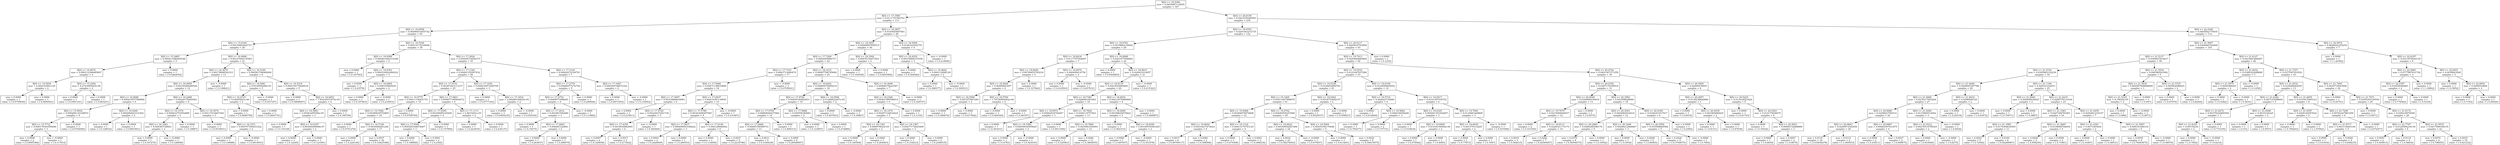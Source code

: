 digraph Tree {
0 [label="X[0] <= 18.5396\nmse = 0.0654987118595\nsamples = 347", shape="box"] ;
1 [label="X[0] <= 17.3580\nmse = 0.0111751562701\nsamples = 113", shape="box"] ;
0 -> 1 ;
2 [label="X[0] <= 16.6558\nmse = 0.00496933055742\nsamples = 65", shape="box"] ;
1 -> 2 ;
3 [label="X[0] <= 15.6164\nmse = 0.00159483825727\nsamples = 26", shape="box"] ;
2 -> 3 ;
4 [label="X[0] <= 15.3885\nmse = 0.000411986405548\nsamples = 5", shape="box"] ;
3 -> 4 ;
5 [label="X[0] <= 14.9474\nmse = 0.000112384685807\nsamples = 4", shape="box"] ;
4 -> 5 ;
6 [label="X[0] <= 14.5038\nmse = 2.494103481e-05\nsamples = 2", shape="box"] ;
5 -> 6 ;
7 [label="mse = 0.0000\nsamples = 1\nvalue = [ 0.0759659]", shape="box"] ;
6 -> 7 ;
8 [label="mse = 0.0000\nsamples = 1\nvalue = [ 0.0859541]", shape="box"] ;
6 -> 8 ;
9 [label="X[0] <= 15.1604\nmse = 4.2743495025e-06\nsamples = 2", shape="box"] ;
5 -> 9 ;
10 [label="mse = 0.0000\nsamples = 1\nvalue = [ 0.0591161]", shape="box"] ;
9 -> 10 ;
11 [label="mse = 0.0000\nsamples = 1\nvalue = [ 0.063251]", shape="box"] ;
9 -> 11 ;
12 [label="mse = 0.0000\nsamples = 1\nvalue = [ 0.0262054]", shape="box"] ;
4 -> 12 ;
13 [label="X[0] <= 16.4068\nmse = 0.00147920135583\nsamples = 21", shape="box"] ;
3 -> 13 ;
14 [label="X[0] <= 16.3679\nmse = 0.00178848542333\nsamples = 13", shape="box"] ;
13 -> 14 ;
15 [label="X[0] <= 16.0659\nmse = 0.00150209289526\nsamples = 12", shape="box"] ;
14 -> 15 ;
16 [label="X[0] <= 16.0096\nmse = 0.000410557586886\nsamples = 6", shape="box"] ;
15 -> 16 ;
17 [label="X[0] <= 15.9502\nmse = 0.000294116166872\nsamples = 4", shape="box"] ;
16 -> 17 ;
18 [label="X[0] <= 15.7712\nmse = 0.000179383558496\nsamples = 3", shape="box"] ;
17 -> 18 ;
19 [label="mse = 0.0000\nsamples = 2\nvalue = [ 0.0905384]", shape="box"] ;
18 -> 19 ;
20 [label="mse = -0.0000\nsamples = 1\nvalue = [ 0.117814]", shape="box"] ;
18 -> 20 ;
21 [label="mse = 0.0000\nsamples = 1\nvalue = [ 0.0704569]", shape="box"] ;
17 -> 21 ;
22 [label="X[0] <= 16.0246\nmse = 0.000490443101402\nsamples = 2", shape="box"] ;
16 -> 22 ;
23 [label="mse = 0.0000\nsamples = 1\nvalue = [ 0.129632]", shape="box"] ;
22 -> 23 ;
24 [label="mse = 0.0000\nsamples = 1\nvalue = [ 0.0853401]", shape="box"] ;
22 -> 24 ;
25 [label="X[0] <= 16.2498\nmse = 0.00220178405481\nsamples = 6", shape="box"] ;
15 -> 25 ;
26 [label="X[0] <= 16.1574\nmse = 0.000632753552889\nsamples = 3", shape="box"] ;
25 -> 26 ;
27 [label="X[0] <= 16.1063\nmse = 0.000383728921\nsamples = 2", shape="box"] ;
26 -> 27 ;
28 [label="mse = 0.0000\nsamples = 1\nvalue = [ 0.167274]", shape="box"] ;
27 -> 28 ;
29 [label="mse = -0.0000\nsamples = 1\nvalue = [ 0.128096]", shape="box"] ;
27 -> 29 ;
30 [label="mse = 0.0000\nsamples = 1\nvalue = [ 0.18887]", shape="box"] ;
26 -> 30 ;
31 [label="X[0] <= 16.3074\nmse = 0.00117416607446\nsamples = 3", shape="box"] ;
25 -> 31 ;
32 [label="mse = 0.0000\nsamples = 1\nvalue = [ 0.0518631]", shape="box"] ;
31 -> 32 ;
33 [label="X[0] <= 16.3371\nmse = 0.000707365833322\nsamples = 2", shape="box"] ;
31 -> 33 ;
34 [label="mse = 0.0000\nsamples = 1\nvalue = [ 0.134688]", shape="box"] ;
33 -> 34 ;
35 [label="mse = -0.0000\nsamples = 1\nvalue = [ 0.0814953]", shape="box"] ;
33 -> 35 ;
36 [label="mse = -0.0000\nsamples = 1\nvalue = [ 0.186621]", shape="box"] ;
14 -> 36 ;
37 [label="X[0] <= 16.5180\nmse = 0.000581706968206\nsamples = 8", shape="box"] ;
13 -> 37 ;
38 [label="X[0] <= 16.5081\nmse = 2.37014958289e-05\nsamples = 3", shape="box"] ;
37 -> 38 ;
39 [label="X[0] <= 16.4725\nmse = 5.04945841e-06\nsamples = 2", shape="box"] ;
38 -> 39 ;
40 [label="mse = 0.0000\nsamples = 1\nvalue = [ 0.0646759]", shape="box"] ;
39 -> 40 ;
41 [label="mse = 0.0000\nsamples = 1\nvalue = [ 0.0691701]", shape="box"] ;
39 -> 41 ;
42 [label="mse = -0.0000\nsamples = 1\nvalue = [ 0.057357]", shape="box"] ;
38 -> 42 ;
43 [label="X[0] <= 16.5319\nmse = 0.000154175648534\nsamples = 5", shape="box"] ;
37 -> 43 ;
44 [label="mse = 0.0000\nsamples = 1\nvalue = [ 0.0896907]", shape="box"] ;
43 -> 44 ;
45 [label="X[0] <= 16.6453\nmse = 7.83432031875e-05\nsamples = 4", shape="box"] ;
43 -> 45 ;
46 [label="X[0] <= 16.5883\nmse = 3.05463295556e-05\nsamples = 3", shape="box"] ;
45 -> 46 ;
47 [label="mse = 0.0000\nsamples = 1\nvalue = [ 0.110129]", shape="box"] ;
46 -> 47 ;
48 [label="X[0] <= 16.6357\nmse = 4.89300249998e-07\nsamples = 2", shape="box"] ;
46 -> 48 ;
49 [label="mse = 0.0000\nsamples = 1\nvalue = [ 0.12249]", shape="box"] ;
48 -> 49 ;
50 [label="mse = 0.0000\nsamples = 1\nvalue = [ 0.121091]", shape="box"] ;
48 -> 50 ;
51 [label="mse = 0.0000\nsamples = 1\nvalue = [ 0.100709]", shape="box"] ;
45 -> 51 ;
52 [label="X[0] <= 16.7036\nmse = 0.00514175239048\nsamples = 39", shape="box"] ;
2 -> 52 ;
53 [label="X[0] <= 16.6589\nmse = 0.000461466314188\nsamples = 4", shape="box"] ;
52 -> 53 ;
54 [label="mse = 0.0000\nsamples = 1\nvalue = [ 0.187593]", shape="box"] ;
53 -> 54 ;
55 [label="X[0] <= 16.6763\nmse = 0.000316822484222\nsamples = 3", shape="box"] ;
53 -> 55 ;
56 [label="mse = 0.0000\nsamples = 1\nvalue = [ 0.23578]", shape="box"] ;
55 -> 56 ;
57 [label="X[0] <= 16.6965\nmse = 0.000335805625\nsamples = 2", shape="box"] ;
55 -> 57 ;
58 [label="mse = 0.0000\nsamples = 1\nvalue = [ 0.197003]", shape="box"] ;
57 -> 58 ;
59 [label="mse = -0.0000\nsamples = 1\nvalue = [ 0.233653]", shape="box"] ;
57 -> 59 ;
60 [label="X[0] <= 17.2024\nmse = 0.00544515656375\nsamples = 35", shape="box"] ;
52 -> 60 ;
61 [label="X[0] <= 17.1344\nmse = 0.00491352567432\nsamples = 28", shape="box"] ;
60 -> 61 ;
62 [label="X[0] <= 17.0152\nmse = 0.00387443111237\nsamples = 25", shape="box"] ;
61 -> 62 ;
63 [label="X[0] <= 16.9775\nmse = 0.00411100451751\nsamples = 19", shape="box"] ;
62 -> 63 ;
64 [label="X[0] <= 16.7082\nmse = 0.00389630752805\nsamples = 18", shape="box"] ;
63 -> 64 ;
65 [label="mse = 0.0000\nsamples = 1\nvalue = [ 0.0751276]", shape="box"] ;
64 -> 65 ;
66 [label="X[0] <= 16.7128\nmse = 0.0036486201246\nsamples = 17", shape="box"] ;
64 -> 66 ;
67 [label="mse = 0.0000\nsamples = 1\nvalue = [ 0.224144]", shape="box"] ;
66 -> 67 ;
68 [label="mse = 0.0037\nsamples = 16\nvalue = [ 0.16425386]", shape="box"] ;
66 -> 68 ;
69 [label="mse = 0.0000\nsamples = 1\nvalue = [ 0.0708765]", shape="box"] ;
63 -> 69 ;
70 [label="X[0] <= 17.0821\nmse = 0.000877189404472\nsamples = 6", shape="box"] ;
62 -> 70 ;
71 [label="X[0] <= 17.0585\nmse = 0.00109485145269\nsamples = 4", shape="box"] ;
70 -> 71 ;
72 [label="X[0] <= 17.0500\nmse = 0.000520164874667\nsamples = 3", shape="box"] ;
71 -> 72 ;
73 [label="mse = 0.0000\nsamples = 1\nvalue = [ 0.188848]", shape="box"] ;
72 -> 73 ;
74 [label="mse = 0.0001\nsamples = 2\nvalue = [ 0.2344]", shape="box"] ;
72 -> 74 ;
75 [label="mse = 0.0000\nsamples = 1\nvalue = [ 0.157909]", shape="box"] ;
71 -> 75 ;
76 [label="X[0] <= 17.1113\nmse = 2.8633201e-05\nsamples = 2", shape="box"] ;
70 -> 76 ;
77 [label="mse = 0.0000\nsamples = 1\nvalue = [ 0.223435]", shape="box"] ;
76 -> 77 ;
78 [label="mse = 0.0000\nsamples = 1\nvalue = [ 0.234137]", shape="box"] ;
76 -> 78 ;
79 [label="X[0] <= 17.1652\nmse = 0.000416871649709\nsamples = 3", shape="box"] ;
61 -> 79 ;
80 [label="mse = 0.0000\nsamples = 1\nvalue = [ 0.0777163]", shape="box"] ;
79 -> 80 ;
81 [label="X[0] <= 17.1819\nmse = 2.68298100625e-05\nsamples = 2", shape="box"] ;
79 -> 81 ;
82 [label="mse = 0.0000\nsamples = 1\nvalue = [ 0.0405235]", shape="box"] ;
81 -> 82 ;
83 [label="mse = -0.0000\nsamples = 1\nvalue = [ 0.030164]", shape="box"] ;
81 -> 83 ;
84 [label="X[0] <= 17.3124\nmse = 0.00624272104701\nsamples = 7", shape="box"] ;
60 -> 84 ;
85 [label="X[0] <= 17.2779\nmse = 0.00480977272744\nsamples = 5", shape="box"] ;
84 -> 85 ;
86 [label="X[0] <= 17.2752\nmse = 0.0049071666645\nsamples = 4", shape="box"] ;
85 -> 86 ;
87 [label="X[0] <= 17.2412\nmse = 0.001861592486\nsamples = 3", shape="box"] ;
86 -> 87 ;
88 [label="mse = 0.0000\nsamples = 1\nvalue = [ 0.19275]", shape="box"] ;
87 -> 88 ;
89 [label="X[0] <= 17.2663\nmse = 0.000263120841\nsamples = 2", shape="box"] ;
87 -> 89 ;
90 [label="mse = 0.0000\nsamples = 1\nvalue = [ 0.263637]", shape="box"] ;
89 -> 90 ;
91 [label="mse = 0.0000\nsamples = 1\nvalue = [ 0.296079]", shape="box"] ;
89 -> 91 ;
92 [label="mse = -0.0000\nsamples = 1\nvalue = [ 0.113982]", shape="box"] ;
86 -> 92 ;
93 [label="mse = 0.0000\nsamples = 1\nvalue = [ 0.290944]", shape="box"] ;
85 -> 93 ;
94 [label="X[0] <= 17.3467\nmse = 0.000369748672322\nsamples = 2", shape="box"] ;
84 -> 94 ;
95 [label="mse = 0.0000\nsamples = 1\nvalue = [ 0.0971953]", shape="box"] ;
94 -> 95 ;
96 [label="mse = -0.0000\nsamples = 1\nvalue = [ 0.135653]", shape="box"] ;
94 -> 96 ;
97 [label="X[0] <= 18.3857\nmse = 0.0105045697061\nsamples = 48", shape="box"] ;
1 -> 97 ;
98 [label="X[0] <= 18.3453\nmse = 0.00949847858515\nsamples = 44", shape="box"] ;
97 -> 98 ;
99 [label="X[0] <= 17.7209\nmse = 0.0082695086737\nsamples = 42", shape="box"] ;
98 -> 99 ;
100 [label="X[0] <= 17.7103\nmse = 0.0063712640474\nsamples = 17", shape="box"] ;
99 -> 100 ;
101 [label="X[0] <= 17.5060\nmse = 0.00471138935898\nsamples = 16", shape="box"] ;
100 -> 101 ;
102 [label="X[0] <= 17.3697\nmse = 0.00318666639981\nsamples = 6", shape="box"] ;
101 -> 102 ;
103 [label="mse = 0.0000\nsamples = 1\nvalue = [ 0.215811]", shape="box"] ;
102 -> 103 ;
104 [label="X[0] <= 17.4720\nmse = 0.00224437261736\nsamples = 5", shape="box"] ;
102 -> 104 ;
105 [label="X[0] <= 17.4355\nmse = 0.0019830882965\nsamples = 4", shape="box"] ;
104 -> 105 ;
106 [label="mse = 0.0007\nsamples = 2\nvalue = [ 0.329058]", shape="box"] ;
105 -> 106 ;
107 [label="mse = 0.0017\nsamples = 2\nvalue = [ 0.271622]", shape="box"] ;
105 -> 107 ;
108 [label="mse = -0.0000\nsamples = 1\nvalue = [ 0.364464]", shape="box"] ;
104 -> 108 ;
109 [label="X[0] <= 17.6937\nmse = 0.00414381139945\nsamples = 10", shape="box"] ;
101 -> 109 ;
110 [label="X[0] <= 17.5786\nmse = 0.00343299387565\nsamples = 9", shape="box"] ;
109 -> 110 ;
111 [label="X[0] <= 17.5637\nmse = 0.000499093188222\nsamples = 3", shape="box"] ;
110 -> 111 ;
112 [label="mse = 0.0003\nsamples = 2\nvalue = [ 0.2426905]", shape="box"] ;
111 -> 112 ;
113 [label="mse = 0.0000\nsamples = 1\nvalue = [ 0.280553]", shape="box"] ;
111 -> 113 ;
114 [label="X[0] <= 17.6140\nmse = 0.004128666062\nsamples = 6", shape="box"] ;
110 -> 114 ;
115 [label="mse = 0.0000\nsamples = 1\nvalue = [ 0.133856]", shape="box"] ;
114 -> 115 ;
116 [label="mse = 0.0037\nsamples = 5\nvalue = [ 0.2218796]", shape="box"] ;
114 -> 116 ;
117 [label="mse = -0.0000\nsamples = 1\nvalue = [ 0.331467]", shape="box"] ;
109 -> 117 ;
118 [label="mse = -0.0000\nsamples = 1\nvalue = [ 0.0705941]", shape="box"] ;
100 -> 118 ;
119 [label="X[0] <= 18.1015\nmse = 0.00907786795664\nsamples = 25", shape="box"] ;
99 -> 119 ;
120 [label="X[0] <= 18.0202\nmse = 0.00964070949219\nsamples = 18", shape="box"] ;
119 -> 120 ;
121 [label="X[0] <= 17.9740\nmse = 0.00930180820451\nsamples = 16", shape="box"] ;
120 -> 121 ;
122 [label="X[0] <= 17.9700\nmse = 0.00860044437962\nsamples = 14", shape="box"] ;
121 -> 122 ;
123 [label="X[0] <= 17.8066\nmse = 0.00685356589741\nsamples = 13", shape="box"] ;
122 -> 123 ;
124 [label="mse = 0.0011\nsamples = 5\nvalue = [ 0.3160436]", shape="box"] ;
123 -> 124 ;
125 [label="mse = 0.0095\nsamples = 8\nvalue = [ 0.26508997]", shape="box"] ;
123 -> 125 ;
126 [label="mse = 0.0000\nsamples = 1\nvalue = [ 0.468313]", shape="box"] ;
122 -> 126 ;
127 [label="X[0] <= 17.9888\nmse = 0.005556360681\nsamples = 2", shape="box"] ;
121 -> 127 ;
128 [label="mse = 0.0000\nsamples = 1\nvalue = [ 0.123807]", shape="box"] ;
127 -> 128 ;
129 [label="mse = 0.0000\nsamples = 1\nvalue = [ 0.272889]", shape="box"] ;
127 -> 129 ;
130 [label="X[0] <= 18.0568\nmse = 2.01286822497e-05\nsamples = 2", shape="box"] ;
120 -> 130 ;
131 [label="mse = 0.0000\nsamples = 1\nvalue = [ 0.407643]", shape="box"] ;
130 -> 131 ;
132 [label="mse = -0.0000\nsamples = 1\nvalue = [ 0.39867]", shape="box"] ;
130 -> 132 ;
133 [label="X[0] <= 18.3008\nmse = 0.00488378223567\nsamples = 7", shape="box"] ;
119 -> 133 ;
134 [label="X[0] <= 18.2306\nmse = 0.00401369598914\nsamples = 6", shape="box"] ;
133 -> 134 ;
135 [label="X[0] <= 18.1474\nmse = 0.00297124816424\nsamples = 5", shape="box"] ;
134 -> 135 ;
136 [label="X[0] <= 18.1361\nmse = 8.900979025e-05\nsamples = 2", shape="box"] ;
135 -> 136 ;
137 [label="mse = 0.0000\nsamples = 1\nvalue = [ 0.185594]", shape="box"] ;
136 -> 137 ;
138 [label="mse = 0.0000\nsamples = 1\nvalue = [ 0.204463]", shape="box"] ;
136 -> 138 ;
139 [label="X[0] <= 18.1567\nmse = 0.00277174625489\nsamples = 3", shape="box"] ;
135 -> 139 ;
140 [label="mse = 0.0000\nsamples = 1\nvalue = [ 0.334233]", shape="box"] ;
139 -> 140 ;
141 [label="mse = 0.0009\nsamples = 2\nvalue = [ 0.2346535]", shape="box"] ;
139 -> 141 ;
142 [label="mse = 0.0000\nsamples = 1\nvalue = [ 0.1335]", shape="box"] ;
134 -> 142 ;
143 [label="mse = -0.0000\nsamples = 1\nvalue = [ 0.329757]", shape="box"] ;
133 -> 143 ;
144 [label="X[0] <= 18.3592\nmse = 0.00076154473521\nsamples = 2", shape="box"] ;
98 -> 144 ;
145 [label="mse = 0.0000\nsamples = 1\nvalue = [ 0.104549]", shape="box"] ;
144 -> 145 ;
146 [label="mse = 0.0000\nsamples = 1\nvalue = [ 0.0493568]", shape="box"] ;
144 -> 146 ;
147 [label="X[0] <= 18.5094\nmse = 0.0106322952755\nsamples = 4", shape="box"] ;
97 -> 147 ;
148 [label="X[0] <= 18.4252\nmse = 0.00378884319356\nsamples = 3", shape="box"] ;
147 -> 148 ;
149 [label="mse = 0.0000\nsamples = 1\nvalue = [ 0.504926]", shape="box"] ;
148 -> 149 ;
150 [label="X[0] <= 18.4662\nmse = 0.000112848129\nsamples = 2", shape="box"] ;
148 -> 150 ;
151 [label="mse = 0.0000\nsamples = 1\nvalue = [ 0.386277]", shape="box"] ;
150 -> 151 ;
152 [label="mse = -0.0000\nsamples = 1\nvalue = [ 0.365031]", shape="box"] ;
150 -> 152 ;
153 [label="mse = -0.0000\nsamples = 1\nvalue = [ 0.214906]", shape="box"] ;
147 -> 153 ;
154 [label="X[0] <= 20.6158\nmse = 0.0423350206583\nsamples = 234", shape="box"] ;
0 -> 154 ;
155 [label="X[0] <= 18.9783\nmse = 0.0291043272735\nsamples = 122", shape="box"] ;
154 -> 155 ;
156 [label="X[0] <= 18.6781\nmse = 0.0279882150492\nsamples = 29", shape="box"] ;
155 -> 156 ;
157 [label="X[0] <= 18.6434\nmse = 0.0117797504097\nsamples = 7", shape="box"] ;
156 -> 157 ;
158 [label="X[0] <= 18.6049\nmse = 0.00794653765216\nsamples = 5", shape="box"] ;
157 -> 158 ;
159 [label="X[0] <= 18.5626\nmse = 0.00480843497\nsamples = 4", shape="box"] ;
158 -> 159 ;
160 [label="X[0] <= 18.5580\nmse = 0.007257847249\nsamples = 2", shape="box"] ;
159 -> 160 ;
161 [label="mse = 0.0000\nsamples = 1\nvalue = [ 0.446676]", shape="box"] ;
160 -> 161 ;
162 [label="mse = 0.0000\nsamples = 1\nvalue = [ 0.617062]", shape="box"] ;
160 -> 162 ;
163 [label="X[0] <= 18.5760\nmse = 1.78756900002e-06\nsamples = 2", shape="box"] ;
159 -> 163 ;
164 [label="mse = 0.0000\nsamples = 1\nvalue = [ 0.464544]", shape="box"] ;
163 -> 164 ;
165 [label="mse = -0.0000\nsamples = 1\nvalue = [ 0.46187]", shape="box"] ;
163 -> 165 ;
166 [label="mse = 0.0000\nsamples = 1\nvalue = [ 0.337464]", shape="box"] ;
158 -> 166 ;
167 [label="X[0] <= 18.6676\nmse = 0.000409414756\nsamples = 2", shape="box"] ;
157 -> 167 ;
168 [label="mse = 0.0000\nsamples = 1\nvalue = [ 0.616563]", shape="box"] ;
167 -> 168 ;
169 [label="mse = -0.0000\nsamples = 1\nvalue = [ 0.657031]", shape="box"] ;
167 -> 169 ;
170 [label="X[0] <= 18.6908\nmse = 0.0291477956862\nsamples = 22", shape="box"] ;
156 -> 170 ;
171 [label="mse = 0.0000\nsamples = 1\nvalue = [ 0.0502805]", shape="box"] ;
170 -> 171 ;
172 [label="X[0] <= 18.9633\nmse = 0.024921014057\nsamples = 21", shape="box"] ;
170 -> 172 ;
173 [label="X[0] <= 18.9116\nmse = 0.0243425685846\nsamples = 20", shape="box"] ;
172 -> 173 ;
174 [label="X[0] <= 18.7383\nmse = 0.0266661691861\nsamples = 16", shape="box"] ;
173 -> 174 ;
175 [label="X[0] <= 18.6972\nmse = 0.00462934744467\nsamples = 3", shape="box"] ;
174 -> 175 ;
176 [label="mse = 0.0000\nsamples = 1\nvalue = [ 0.361631]", shape="box"] ;
175 -> 176 ;
177 [label="X[0] <= 18.7082\nmse = 0.00050030505625\nsamples = 2", shape="box"] ;
175 -> 177 ;
178 [label="mse = 0.0000\nsamples = 1\nvalue = [ 0.4783]", shape="box"] ;
177 -> 178 ;
179 [label="mse = -0.0000\nsamples = 1\nvalue = [ 0.523035]", shape="box"] ;
177 -> 179 ;
180 [label="X[0] <= 18.7692\nmse = 0.0304119757821\nsamples = 13", shape="box"] ;
174 -> 180 ;
181 [label="mse = 0.0000\nsamples = 1\nvalue = [ 0.0913394]", shape="box"] ;
180 -> 181 ;
182 [label="X[0] <= 18.7860\nmse = 0.0259463304991\nsamples = 12", shape="box"] ;
180 -> 182 ;
183 [label="mse = 0.0000\nsamples = 1\nvalue = [ 0.525061]", shape="box"] ;
182 -> 183 ;
184 [label="mse = 0.0266\nsamples = 11\nvalue = [ 0.3809955]", shape="box"] ;
182 -> 184 ;
185 [label="X[0] <= 18.9452\nmse = 0.00212678480869\nsamples = 4", shape="box"] ;
173 -> 185 ;
186 [label="X[0] <= 18.9289\nmse = 0.00108025670822\nsamples = 3", shape="box"] ;
185 -> 186 ;
187 [label="mse = 0.0000\nsamples = 1\nvalue = [ 0.562315]", shape="box"] ;
186 -> 187 ;
188 [label="X[0] <= 18.9356\nmse = 0.00100555581025\nsamples = 2", shape="box"] ;
186 -> 188 ;
189 [label="mse = 0.0000\nsamples = 1\nvalue = [ 0.487657]", shape="box"] ;
188 -> 189 ;
190 [label="mse = -0.0000\nsamples = 1\nvalue = [ 0.551078]", shape="box"] ;
188 -> 190 ;
191 [label="mse = 0.0000\nsamples = 1\nvalue = [ 0.449887]", shape="box"] ;
185 -> 191 ;
192 [label="mse = -0.0000\nsamples = 1\nvalue = [ 0.215322]", shape="box"] ;
172 -> 192 ;
193 [label="X[0] <= 20.6117\nmse = 0.0265819703994\nsamples = 93", shape="box"] ;
155 -> 193 ;
194 [label="X[0] <= 19.7413\nmse = 0.0250844685964\nsamples = 92", shape="box"] ;
193 -> 194 ;
195 [label="X[0] <= 19.5534\nmse = 0.0121647037284\nsamples = 53", shape="box"] ;
194 -> 195 ;
196 [label="X[0] <= 19.5338\nmse = 0.0106652850781\nsamples = 43", shape="box"] ;
195 -> 196 ;
197 [label="X[0] <= 19.1405\nmse = 0.00511827998979\nsamples = 41", shape="box"] ;
196 -> 197 ;
198 [label="X[0] <= 19.0968\nmse = 0.00384976974808\nsamples = 12", shape="box"] ;
197 -> 198 ;
199 [label="X[0] <= 19.0644\nmse = 0.00518237474623\nsamples = 8", shape="box"] ;
198 -> 199 ;
200 [label="mse = 0.0017\nsamples = 6\nvalue = [ 0.49799117]", shape="box"] ;
199 -> 200 ;
201 [label="mse = 0.0081\nsamples = 2\nvalue = [ 0.598568]", shape="box"] ;
199 -> 201 ;
202 [label="X[0] <= 19.1124\nmse = 0.00015170743125\nsamples = 4", shape="box"] ;
198 -> 202 ;
203 [label="mse = 0.0000\nsamples = 1\nvalue = [ 0.470396]", shape="box"] ;
202 -> 203 ;
204 [label="mse = 0.0001\nsamples = 3\nvalue = [ 0.488234]", shape="box"] ;
202 -> 204 ;
205 [label="X[0] <= 19.4702\nmse = 0.00440505253568\nsamples = 29", shape="box"] ;
197 -> 205 ;
206 [label="X[0] <= 19.4422\nmse = 0.00359952927496\nsamples = 24", shape="box"] ;
205 -> 206 ;
207 [label="mse = 0.0034\nsamples = 23\nvalue = [ 0.58274043]", shape="box"] ;
206 -> 207 ;
208 [label="mse = -0.0000\nsamples = 1\nvalue = [ 0.675657]", shape="box"] ;
206 -> 208 ;
209 [label="X[0] <= 19.5004\nmse = 0.00455356170496\nsamples = 5", shape="box"] ;
205 -> 209 ;
210 [label="mse = 0.0000\nsamples = 1\nvalue = [ 0.413291]", shape="box"] ;
209 -> 210 ;
211 [label="mse = 0.0022\nsamples = 4\nvalue = [ 0.54615875]", shape="box"] ;
209 -> 211 ;
212 [label="X[0] <= 19.5402\nmse = 0.0518753692107\nsamples = 2", shape="box"] ;
196 -> 212 ;
213 [label="mse = 0.0000\nsamples = 1\nvalue = [ 0.0525037]", shape="box"] ;
212 -> 213 ;
214 [label="mse = 0.0000\nsamples = 1\nvalue = [ 0.508027]", shape="box"] ;
212 -> 214 ;
215 [label="X[0] <= 19.6108\nmse = 0.0129580465052\nsamples = 10", shape="box"] ;
195 -> 215 ;
216 [label="X[0] <= 19.5719\nmse = 0.002622735849\nsamples = 4", shape="box"] ;
215 -> 216 ;
217 [label="mse = 0.0000\nsamples = 1\nvalue = [ 0.612669]", shape="box"] ;
216 -> 217 ;
218 [label="X[0] <= 19.5862\nmse = 0.000234058248\nsamples = 3", shape="box"] ;
216 -> 218 ;
219 [label="mse = 0.0000\nsamples = 1\nvalue = [ 0.705277]", shape="box"] ;
218 -> 219 ;
220 [label="mse = 0.0000\nsamples = 2\nvalue = [ 0.737731]", shape="box"] ;
218 -> 220 ;
221 [label="X[0] <= 19.6517\nmse = 0.0141397539752\nsamples = 6", shape="box"] ;
215 -> 221 ;
222 [label="X[0] <= 19.6325\nmse = 0.000441353362667\nsamples = 3", shape="box"] ;
221 -> 222 ;
223 [label="mse = 0.0000\nsamples = 1\nvalue = [ 0.516818]", shape="box"] ;
222 -> 223 ;
224 [label="X[0] <= 19.6409\nmse = 9.43104100004e-06\nsamples = 2", shape="box"] ;
222 -> 224 ;
225 [label="mse = 0.0000\nsamples = 1\nvalue = [ 0.475642]", shape="box"] ;
224 -> 225 ;
226 [label="mse = 0.0000\nsamples = 1\nvalue = [ 0.4695]", shape="box"] ;
224 -> 226 ;
227 [label="X[0] <= 19.7060\nmse = 0.0110681468809\nsamples = 3", shape="box"] ;
221 -> 227 ;
228 [label="X[0] <= 19.6639\nmse = 0.001370110225\nsamples = 2", shape="box"] ;
227 -> 228 ;
229 [label="mse = 0.0000\nsamples = 1\nvalue = [ 0.77873]", shape="box"] ;
228 -> 229 ;
230 [label="mse = 0.0000\nsamples = 1\nvalue = [ 0.7047]", shape="box"] ;
228 -> 230 ;
231 [label="mse = -0.0000\nsamples = 1\nvalue = [ 0.527948]", shape="box"] ;
227 -> 231 ;
232 [label="X[0] <= 20.4742\nmse = 0.0401567371258\nsamples = 39", shape="box"] ;
194 -> 232 ;
233 [label="X[0] <= 20.0352\nmse = 0.0387179189919\nsamples = 31", shape="box"] ;
232 -> 233 ;
234 [label="X[0] <= 20.0045\nmse = 0.0304808150016\nsamples = 13", shape="box"] ;
233 -> 234 ;
235 [label="X[0] <= 19.7679\nmse = 0.0215084004937\nsamples = 12", shape="box"] ;
234 -> 235 ;
236 [label="mse = 0.0000\nsamples = 2\nvalue = [ 0.333345]", shape="box"] ;
235 -> 236 ;
237 [label="X[0] <= 19.8113\nmse = 0.0228521173175\nsamples = 10", shape="box"] ;
235 -> 237 ;
238 [label="mse = 0.0019\nsamples = 3\nvalue = [ 0.562015]", shape="box"] ;
237 -> 238 ;
239 [label="mse = 0.0262\nsamples = 7\nvalue = [ 0.42565857]", shape="box"] ;
237 -> 239 ;
240 [label="mse = 0.0000\nsamples = 1\nvalue = [ 0.0575]", shape="box"] ;
234 -> 240 ;
241 [label="X[0] <= 20.3592\nmse = 0.041908928689\nsamples = 18", shape="box"] ;
233 -> 241 ;
242 [label="X[0] <= 20.3043\nmse = 0.0402902916416\nsamples = 12", shape="box"] ;
241 -> 242 ;
243 [label="X[0] <= 20.2983\nmse = 0.0480246596179\nsamples = 9", shape="box"] ;
242 -> 243 ;
244 [label="mse = 0.0379\nsamples = 8\nvalue = [ 0.54594575]", shape="box"] ;
243 -> 244 ;
245 [label="mse = 0.0000\nsamples = 1\nvalue = [ 0.16542]", shape="box"] ;
243 -> 245 ;
246 [label="X[0] <= 20.3246\nmse = 0.00296212666667\nsamples = 3", shape="box"] ;
242 -> 246 ;
247 [label="mse = 0.0000\nsamples = 1\nvalue = [ 0.5934]", shape="box"] ;
246 -> 247 ;
248 [label="mse = 0.0028\nsamples = 2\nvalue = [ 0.66465]", shape="box"] ;
246 -> 248 ;
249 [label="X[0] <= 20.4349\nmse = 0.0344241917917\nsamples = 6", shape="box"] ;
241 -> 249 ;
250 [label="X[0] <= 20.3954\nmse = 0.035568669584\nsamples = 5", shape="box"] ;
249 -> 250 ;
251 [label="mse = 0.0226\nsamples = 4\nvalue = [ 0.3760075]", shape="box"] ;
250 -> 251 ;
252 [label="mse = -0.0000\nsamples = 1\nvalue = [ 0.7064]", shape="box"] ;
250 -> 252 ;
253 [label="mse = 0.0000\nsamples = 1\nvalue = [ 0.2565]", shape="box"] ;
249 -> 253 ;
254 [label="X[0] <= 20.5005\nmse = 0.02690478905\nsamples = 8", shape="box"] ;
232 -> 254 ;
255 [label="X[0] <= 20.4857\nmse = 0.0139238826889\nsamples = 3", shape="box"] ;
254 -> 255 ;
256 [label="mse = 0.0000\nsamples = 1\nvalue = [ 0.6019]", shape="box"] ;
255 -> 256 ;
257 [label="X[0] <= 20.4938\nmse = 0.001065696025\nsamples = 2", shape="box"] ;
255 -> 257 ;
258 [label="mse = 0.0000\nsamples = 1\nvalue = [ 0.8131]", shape="box"] ;
257 -> 258 ;
259 [label="mse = 0.0000\nsamples = 1\nvalue = [ 0.87839]", shape="box"] ;
257 -> 259 ;
260 [label="X[0] <= 20.5225\nmse = 0.013418023424\nsamples = 5", shape="box"] ;
254 -> 260 ;
261 [label="mse = 0.0000\nsamples = 1\nvalue = [ 0.61743]", shape="box"] ;
260 -> 261 ;
262 [label="X[0] <= 20.5443\nmse = 0.014175836675\nsamples = 4", shape="box"] ;
260 -> 262 ;
263 [label="mse = 0.0000\nsamples = 1\nvalue = [ 0.35424]", shape="box"] ;
262 -> 263 ;
264 [label="X[0] <= 20.5651\nmse = 0.00900152888889\nsamples = 3", shape="box"] ;
262 -> 264 ;
265 [label="mse = 0.0000\nsamples = 1\nvalue = [ 0.6839]", shape="box"] ;
264 -> 265 ;
266 [label="mse = 0.0007\nsamples = 2\nvalue = [ 0.4879]", shape="box"] ;
264 -> 266 ;
267 [label="mse = 0.0000\nsamples = 1\nvalue = [ 0.1235]", shape="box"] ;
193 -> 267 ;
268 [label="X[0] <= 22.4180\nmse = 0.0405842770935\nsamples = 112", shape="box"] ;
154 -> 268 ;
269 [label="X[0] <= 21.5907\nmse = 0.0364840704469\nsamples = 105", shape="box"] ;
268 -> 269 ;
270 [label="X[0] <= 21.5137\nmse = 0.0309927814617\nsamples = 59", shape="box"] ;
269 -> 270 ;
271 [label="X[0] <= 21.0724\nmse = 0.0305865122236\nsamples = 54", shape="box"] ;
270 -> 271 ;
272 [label="X[0] <= 21.0448\nmse = 0.0296945397768\nsamples = 29", shape="box"] ;
271 -> 272 ;
273 [label="X[0] <= 21.0068\nmse = 0.0270217503264\nsamples = 27", shape="box"] ;
272 -> 273 ;
274 [label="X[0] <= 20.9686\nmse = 0.0258923784514\nsamples = 24", shape="box"] ;
273 -> 274 ;
275 [label="X[0] <= 20.9643\nmse = 0.0249973542456\nsamples = 20", shape="box"] ;
274 -> 275 ;
276 [label="mse = 0.0133\nsamples = 18\nvalue = [ 0.63636278]", shape="box"] ;
275 -> 276 ;
277 [label="mse = 0.0112\nsamples = 2\nvalue = [ 1.000553]", shape="box"] ;
275 -> 277 ;
278 [label="X[0] <= 20.9887\nmse = 0.00662597631875\nsamples = 4", shape="box"] ;
274 -> 278 ;
279 [label="mse = 0.0009\nsamples = 2\nvalue = [ 0.43811]", shape="box"] ;
278 -> 279 ;
280 [label="mse = 0.0037\nsamples = 2\nvalue = [ 0.569875]", shape="box"] ;
278 -> 280 ;
281 [label="X[0] <= 21.0296\nmse = 0.0133960514002\nsamples = 3", shape="box"] ;
273 -> 281 ;
282 [label="X[0] <= 21.0212\nmse = 0.00278514785025\nsamples = 2", shape="box"] ;
281 -> 282 ;
283 [label="mse = 0.0000\nsamples = 1\nvalue = [ 0.933049]", shape="box"] ;
282 -> 283 ;
284 [label="mse = -0.0000\nsamples = 1\nvalue = [ 0.8275]", shape="box"] ;
282 -> 284 ;
285 [label="mse = -0.0000\nsamples = 1\nvalue = [ 0.6524]", shape="box"] ;
281 -> 285 ;
286 [label="X[0] <= 21.0610\nmse = 0.0298494729\nsamples = 2", shape="box"] ;
272 -> 286 ;
287 [label="mse = 0.0000\nsamples = 1\nvalue = [ 0.29318]", shape="box"] ;
286 -> 287 ;
288 [label="mse = 0.0000\nsamples = 1\nvalue = [ 0.63872]", shape="box"] ;
286 -> 288 ;
289 [label="X[0] <= 21.1106\nmse = 0.029321232931\nsamples = 25", shape="box"] ;
271 -> 289 ;
290 [label="X[0] <= 21.0940\nmse = 0.009408030025\nsamples = 2", shape="box"] ;
289 -> 290 ;
291 [label="mse = 0.0000\nsamples = 1\nvalue = [ 0.79471]", shape="box"] ;
290 -> 291 ;
292 [label="mse = 0.0000\nsamples = 1\nvalue = [ 0.9887]", shape="box"] ;
290 -> 292 ;
293 [label="X[0] <= 21.4210\nmse = 0.0280776131934\nsamples = 23", shape="box"] ;
289 -> 293 ;
294 [label="X[0] <= 21.3383\nmse = 0.0247346781801\nsamples = 16", shape="box"] ;
293 -> 294 ;
295 [label="X[0] <= 21.1985\nmse = 0.0170364634595\nsamples = 11", shape="box"] ;
294 -> 295 ;
296 [label="mse = 0.0203\nsamples = 5\nvalue = [ 0.72042]", shape="box"] ;
295 -> 296 ;
297 [label="mse = 0.0100\nsamples = 6\nvalue = [ 0.62288967]", shape="box"] ;
295 -> 297 ;
298 [label="X[0] <= 21.3665\nmse = 0.0154808784654\nsamples = 5", shape="box"] ;
294 -> 298 ;
299 [label="mse = 0.0028\nsamples = 3\nvalue = [ 0.958259]", shape="box"] ;
298 -> 299 ;
300 [label="mse = 0.0000\nsamples = 2\nvalue = [ 0.71861]", shape="box"] ;
298 -> 300 ;
301 [label="X[0] <= 21.4459\nmse = 0.0292461235337\nsamples = 7", shape="box"] ;
293 -> 301 ;
302 [label="X[0] <= 21.4301\nmse = 0.0071605444\nsamples = 2", shape="box"] ;
301 -> 302 ;
303 [label="mse = 0.0000\nsamples = 1\nvalue = [ 0.31607]", shape="box"] ;
302 -> 303 ;
304 [label="mse = 0.0000\nsamples = 1\nvalue = [ 0.48531]", shape="box"] ;
302 -> 304 ;
305 [label="X[0] <= 21.5007\nmse = 0.008181006316\nsamples = 5", shape="box"] ;
301 -> 305 ;
306 [label="mse = 0.0038\nsamples = 4\nvalue = [ 0.76003875]", shape="box"] ;
305 -> 306 ;
307 [label="mse = -0.0000\nsamples = 1\nvalue = [ 0.58076]", shape="box"] ;
305 -> 307 ;
308 [label="X[0] <= 21.5534\nmse = 0.009386541984\nsamples = 5", shape="box"] ;
270 -> 308 ;
309 [label="X[0] <= 21.5436\nmse = 0.000587068888889\nsamples = 3", shape="box"] ;
308 -> 309 ;
310 [label="X[0] <= 21.5325\nmse = 8.19025e-05\nsamples = 2", shape="box"] ;
309 -> 310 ;
311 [label="mse = 0.0000\nsamples = 1\nvalue = [ 0.889]", shape="box"] ;
310 -> 311 ;
312 [label="mse = -0.0000\nsamples = 1\nvalue = [ 0.9071]", shape="box"] ;
310 -> 312 ;
313 [label="mse = -0.0000\nsamples = 1\nvalue = [ 0.947]", shape="box"] ;
309 -> 313 ;
314 [label="X[0] <= 21.5725\nmse = 0.005902080625\nsamples = 2", shape="box"] ;
308 -> 314 ;
315 [label="mse = 0.0000\nsamples = 1\nvalue = [ 0.67079]", shape="box"] ;
314 -> 315 ;
316 [label="mse = 0.0000\nsamples = 1\nvalue = [ 0.82444]", shape="box"] ;
314 -> 316 ;
317 [label="X[0] <= 21.6127\nmse = 0.0415843468487\nsamples = 46", shape="box"] ;
269 -> 317 ;
318 [label="X[0] <= 21.6032\nmse = 0.0308322288889\nsamples = 3", shape="box"] ;
317 -> 318 ;
319 [label="X[0] <= 21.5975\nmse = 0.0040386025\nsamples = 2", shape="box"] ;
318 -> 319 ;
320 [label="mse = 0.0000\nsamples = 1\nvalue = [ 0.4362]", shape="box"] ;
319 -> 320 ;
321 [label="mse = -0.0000\nsamples = 1\nvalue = [ 0.5633]", shape="box"] ;
319 -> 321 ;
322 [label="mse = -0.0000\nsamples = 1\nvalue = [ 0.1439]", shape="box"] ;
318 -> 322 ;
323 [label="X[0] <= 21.7357\nmse = 0.0375387810521\nsamples = 43", shape="box"] ;
317 -> 323 ;
324 [label="X[0] <= 21.6532\nmse = 0.018268062059\nsamples = 13", shape="box"] ;
323 -> 324 ;
325 [label="X[0] <= 21.6382\nmse = 0.007125598604\nsamples = 5", shape="box"] ;
324 -> 325 ;
326 [label="X[0] <= 21.6272\nmse = 0.00379242800556\nsamples = 3", shape="box"] ;
325 -> 326 ;
327 [label="X[0] <= 21.6183\nmse = 0.00155236\nsamples = 2", shape="box"] ;
326 -> 327 ;
328 [label="mse = 0.0000\nsamples = 1\nvalue = [ 0.7002]", shape="box"] ;
327 -> 328 ;
329 [label="mse = -0.0000\nsamples = 1\nvalue = [ 0.6214]", shape="box"] ;
327 -> 329 ;
330 [label="mse = 0.0000\nsamples = 1\nvalue = [ 0.772195]", shape="box"] ;
326 -> 330 ;
331 [label="X[0] <= 21.6446\nmse = 0.0010144225\nsamples = 2", shape="box"] ;
325 -> 331 ;
332 [label="mse = 0.0000\nsamples = 1\nvalue = [ 0.53]", shape="box"] ;
331 -> 332 ;
333 [label="mse = 0.0000\nsamples = 1\nvalue = [ 0.5937]", shape="box"] ;
331 -> 333 ;
334 [label="X[0] <= 21.6655\nmse = 0.0193415065123\nsamples = 8", shape="box"] ;
324 -> 334 ;
335 [label="X[0] <= 21.6597\nmse = 0.0204142657622\nsamples = 2", shape="box"] ;
334 -> 335 ;
336 [label="mse = 0.0000\nsamples = 1\nvalue = [ 0.784263]", shape="box"] ;
335 -> 336 ;
337 [label="mse = 0.0000\nsamples = 1\nvalue = [ 1.07002]", shape="box"] ;
335 -> 337 ;
338 [label="X[0] <= 21.7290\nmse = 0.00762227881458\nsamples = 6", shape="box"] ;
334 -> 338 ;
339 [label="X[0] <= 21.6717\nmse = 0.003116063104\nsamples = 5", shape="box"] ;
338 -> 339 ;
340 [label="mse = 0.0000\nsamples = 1\nvalue = [ 0.61834]", shape="box"] ;
339 -> 340 ;
341 [label="mse = 0.0026\nsamples = 4\nvalue = [ 0.698235]", shape="box"] ;
339 -> 341 ;
342 [label="mse = -0.0000\nsamples = 1\nvalue = [ 0.872477]", shape="box"] ;
338 -> 342 ;
343 [label="X[0] <= 21.7495\nmse = 0.0430719543906\nsamples = 30", shape="box"] ;
323 -> 343 ;
344 [label="mse = 0.0000\nsamples = 1\nvalue = [ 0.24751]", shape="box"] ;
343 -> 344 ;
345 [label="X[0] <= 21.7671\nmse = 0.0395245150556\nsamples = 29", shape="box"] ;
343 -> 345 ;
346 [label="mse = 0.0000\nsamples = 1\nvalue = [ 0.9071]", shape="box"] ;
345 -> 346 ;
347 [label="X[0] <= 21.8172\nmse = 0.038218974508\nsamples = 28", shape="box"] ;
345 -> 347 ;
348 [label="X[0] <= 21.7797\nmse = 0.0129584234139\nsamples = 6", shape="box"] ;
347 -> 348 ;
349 [label="mse = 0.0051\nsamples = 2\nvalue = [ 0.445615]", shape="box"] ;
348 -> 349 ;
350 [label="mse = 0.0119\nsamples = 4\nvalue = [ 0.56834]", shape="box"] ;
348 -> 350 ;
351 [label="X[0] <= 21.9535\nmse = 0.0417089168155\nsamples = 22", shape="box"] ;
347 -> 351 ;
352 [label="mse = 0.0079\nsamples = 4\nvalue = [ 0.798055]", shape="box"] ;
351 -> 352 ;
353 [label="mse = 0.0435\nsamples = 18\nvalue = [ 0.621232]", shape="box"] ;
351 -> 353 ;
354 [label="X[0] <= 22.5074\nmse = 0.0826222355254\nsamples = 7", shape="box"] ;
268 -> 354 ;
355 [label="mse = 0.0000\nsamples = 1\nvalue = [ 1.29392]", shape="box"] ;
354 -> 355 ;
356 [label="X[0] <= 22.6197\nmse = 0.0511874830139\nsamples = 6", shape="box"] ;
354 -> 356 ;
357 [label="X[0] <= 22.5983\nmse = 0.0777867631742\nsamples = 3", shape="box"] ;
356 -> 357 ;
358 [label="X[0] <= 22.5787\nmse = 0.016458580681\nsamples = 2", shape="box"] ;
357 -> 358 ;
359 [label="mse = 0.0000\nsamples = 1\nvalue = [ 0.778382]", shape="box"] ;
358 -> 359 ;
360 [label="mse = 0.0000\nsamples = 1\nvalue = [ 0.5218]", shape="box"] ;
358 -> 360 ;
361 [label="mse = 0.0000\nsamples = 1\nvalue = [ 1.19842]", shape="box"] ;
357 -> 361 ;
362 [label="X[0] <= 22.6551\nmse = 0.0039943928\nsamples = 3", shape="box"] ;
356 -> 362 ;
363 [label="mse = 0.0000\nsamples = 1\nvalue = [ 0.5852]", shape="box"] ;
362 -> 363 ;
364 [label="X[0] <= 22.6854\nmse = 0.0044916804\nsamples = 2", shape="box"] ;
362 -> 364 ;
365 [label="mse = 0.0000\nsamples = 1\nvalue = [ 0.7193]", shape="box"] ;
364 -> 365 ;
366 [label="mse = 0.0000\nsamples = 1\nvalue = [ 0.58526]", shape="box"] ;
364 -> 366 ;
}